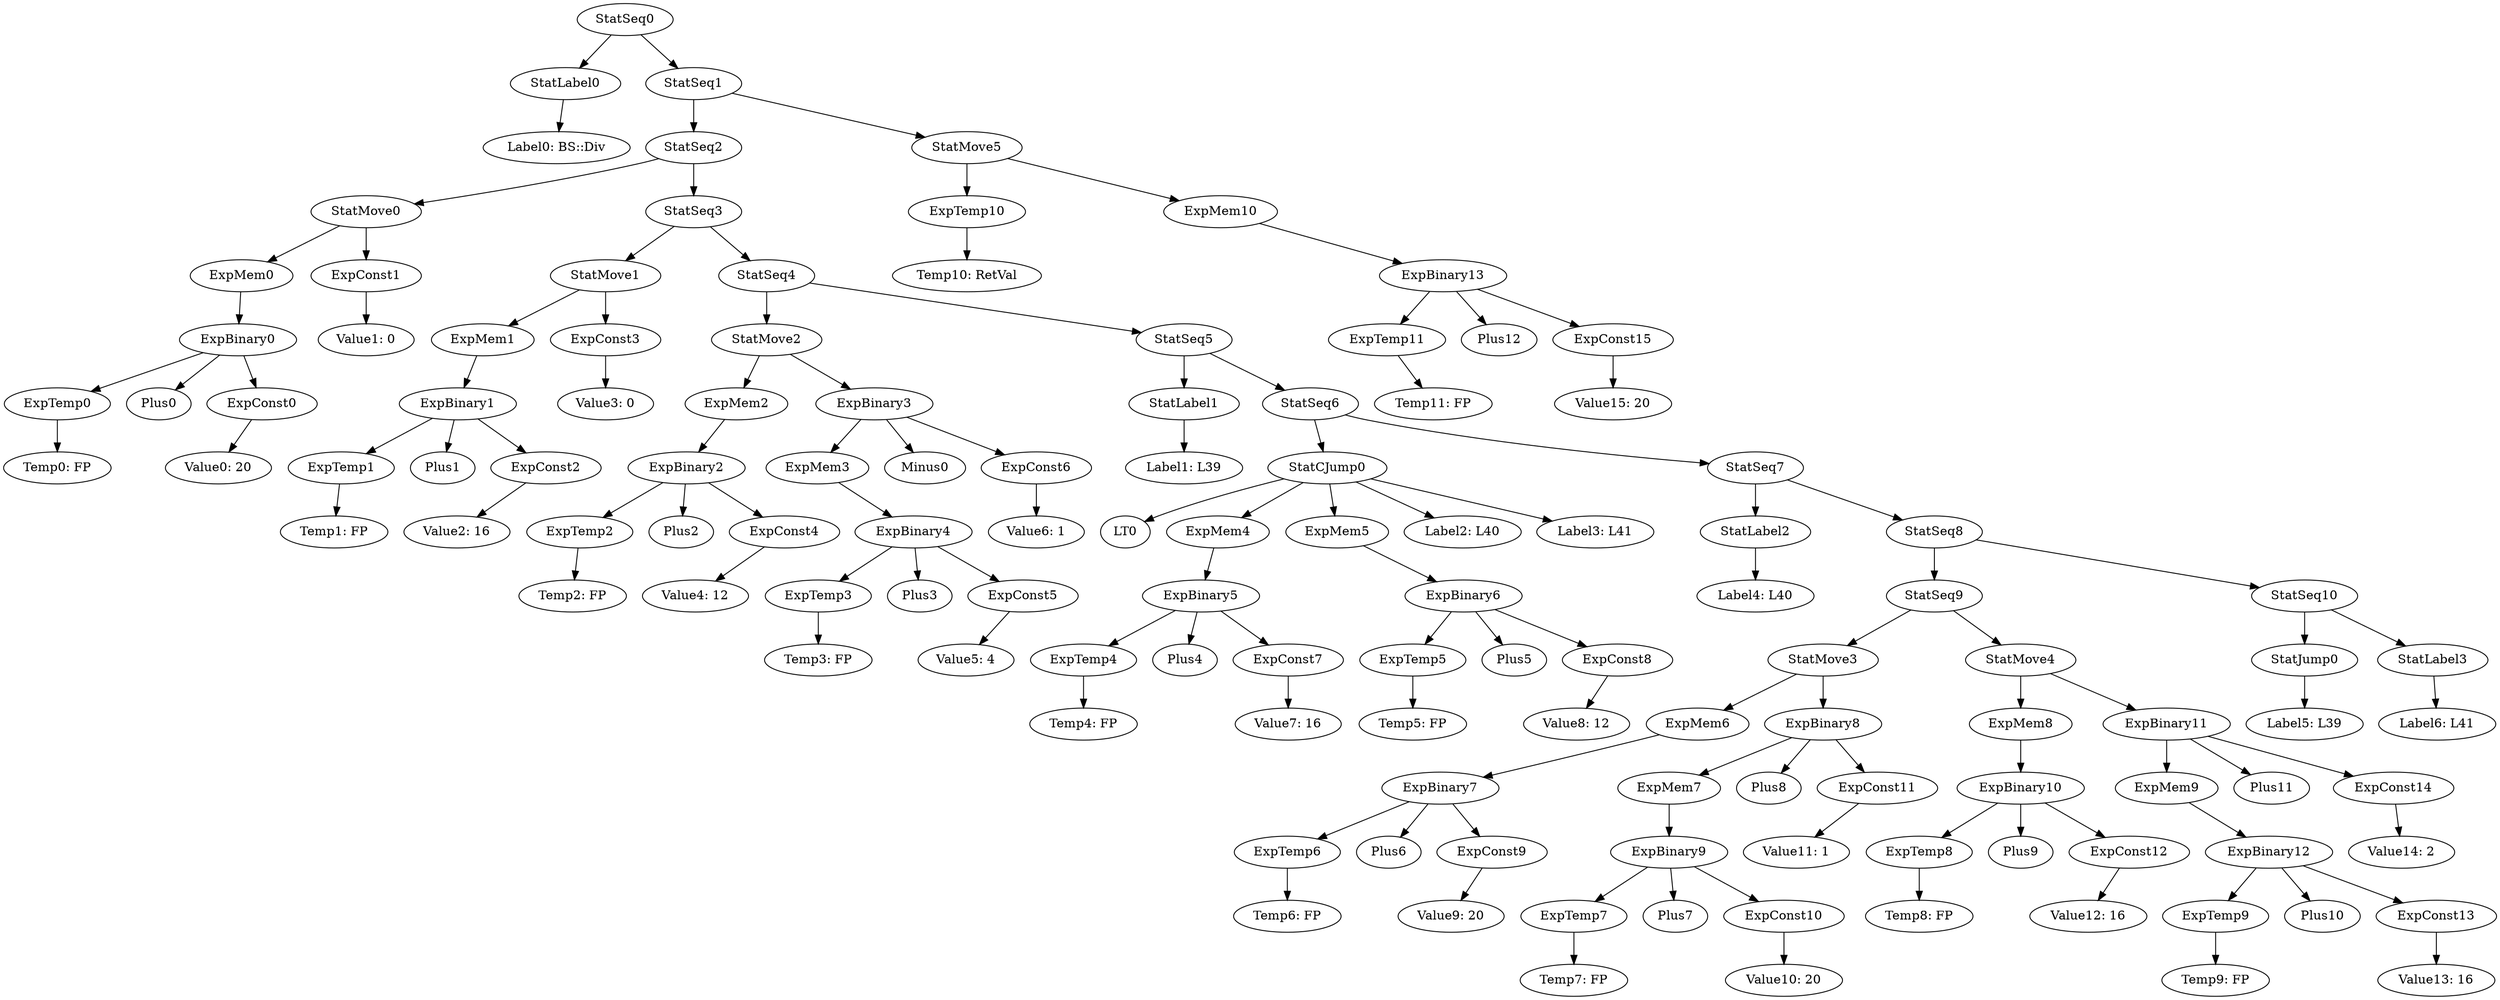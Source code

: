 digraph {
	ordering = out;
	ExpMem10 -> ExpBinary13;
	ExpBinary13 -> ExpTemp11;
	ExpBinary13 -> Plus12;
	ExpBinary13 -> ExpConst15;
	ExpTemp10 -> "Temp10: RetVal";
	StatSeq10 -> StatJump0;
	StatSeq10 -> StatLabel3;
	StatJump0 -> "Label5: L39";
	ExpConst14 -> "Value14: 2";
	ExpConst13 -> "Value13: 16";
	StatSeq1 -> StatSeq2;
	StatSeq1 -> StatMove5;
	ExpMem8 -> ExpBinary10;
	ExpBinary10 -> ExpTemp8;
	ExpBinary10 -> Plus9;
	ExpBinary10 -> ExpConst12;
	StatSeq9 -> StatMove3;
	StatSeq9 -> StatMove4;
	ExpConst11 -> "Value11: 1";
	ExpBinary8 -> ExpMem7;
	ExpBinary8 -> Plus8;
	ExpBinary8 -> ExpConst11;
	StatMove4 -> ExpMem8;
	StatMove4 -> ExpBinary11;
	ExpConst10 -> "Value10: 20";
	ExpTemp9 -> "Temp9: FP";
	ExpBinary9 -> ExpTemp7;
	ExpBinary9 -> Plus7;
	ExpBinary9 -> ExpConst10;
	StatMove3 -> ExpMem6;
	StatMove3 -> ExpBinary8;
	StatMove2 -> ExpMem2;
	StatMove2 -> ExpBinary3;
	ExpTemp2 -> "Temp2: FP";
	ExpConst3 -> "Value3: 0";
	ExpConst7 -> "Value7: 16";
	ExpBinary0 -> ExpTemp0;
	ExpBinary0 -> Plus0;
	ExpBinary0 -> ExpConst0;
	ExpMem4 -> ExpBinary5;
	ExpConst15 -> "Value15: 20";
	ExpMem7 -> ExpBinary9;
	StatSeq3 -> StatMove1;
	StatSeq3 -> StatSeq4;
	StatMove0 -> ExpMem0;
	StatMove0 -> ExpConst1;
	ExpMem2 -> ExpBinary2;
	StatSeq4 -> StatMove2;
	StatSeq4 -> StatSeq5;
	StatLabel1 -> "Label1: L39";
	ExpTemp7 -> "Temp7: FP";
	ExpTemp0 -> "Temp0: FP";
	StatSeq8 -> StatSeq9;
	StatSeq8 -> StatSeq10;
	ExpTemp3 -> "Temp3: FP";
	StatSeq6 -> StatCJump0;
	StatSeq6 -> StatSeq7;
	ExpTemp11 -> "Temp11: FP";
	StatSeq0 -> StatLabel0;
	StatSeq0 -> StatSeq1;
	ExpTemp1 -> "Temp1: FP";
	ExpTemp5 -> "Temp5: FP";
	ExpConst12 -> "Value12: 16";
	ExpTemp8 -> "Temp8: FP";
	ExpBinary7 -> ExpTemp6;
	ExpBinary7 -> Plus6;
	ExpBinary7 -> ExpConst9;
	ExpBinary12 -> ExpTemp9;
	ExpBinary12 -> Plus10;
	ExpBinary12 -> ExpConst13;
	StatSeq7 -> StatLabel2;
	StatSeq7 -> StatSeq8;
	StatLabel2 -> "Label4: L40";
	ExpBinary1 -> ExpTemp1;
	ExpBinary1 -> Plus1;
	ExpBinary1 -> ExpConst2;
	ExpMem0 -> ExpBinary0;
	ExpBinary6 -> ExpTemp5;
	ExpBinary6 -> Plus5;
	ExpBinary6 -> ExpConst8;
	StatSeq2 -> StatMove0;
	StatSeq2 -> StatSeq3;
	ExpMem9 -> ExpBinary12;
	ExpMem1 -> ExpBinary1;
	ExpConst6 -> "Value6: 1";
	StatMove1 -> ExpMem1;
	StatMove1 -> ExpConst3;
	StatSeq5 -> StatLabel1;
	StatSeq5 -> StatSeq6;
	StatCJump0 -> LT0;
	StatCJump0 -> ExpMem4;
	StatCJump0 -> ExpMem5;
	StatCJump0 -> "Label2: L40";
	StatCJump0 -> "Label3: L41";
	ExpBinary2 -> ExpTemp2;
	ExpBinary2 -> Plus2;
	ExpBinary2 -> ExpConst4;
	StatLabel0 -> "Label0: BS::Div";
	ExpMem5 -> ExpBinary6;
	ExpConst1 -> "Value1: 0";
	ExpConst0 -> "Value0: 20";
	ExpBinary4 -> ExpTemp3;
	ExpBinary4 -> Plus3;
	ExpBinary4 -> ExpConst5;
	StatMove5 -> ExpTemp10;
	StatMove5 -> ExpMem10;
	ExpConst5 -> "Value5: 4";
	ExpConst2 -> "Value2: 16";
	ExpBinary3 -> ExpMem3;
	ExpBinary3 -> Minus0;
	ExpBinary3 -> ExpConst6;
	ExpMem3 -> ExpBinary4;
	ExpTemp4 -> "Temp4: FP";
	StatLabel3 -> "Label6: L41";
	ExpConst4 -> "Value4: 12";
	ExpConst8 -> "Value8: 12";
	ExpTemp6 -> "Temp6: FP";
	ExpBinary11 -> ExpMem9;
	ExpBinary11 -> Plus11;
	ExpBinary11 -> ExpConst14;
	ExpBinary5 -> ExpTemp4;
	ExpBinary5 -> Plus4;
	ExpBinary5 -> ExpConst7;
	ExpConst9 -> "Value9: 20";
	ExpMem6 -> ExpBinary7;
}

